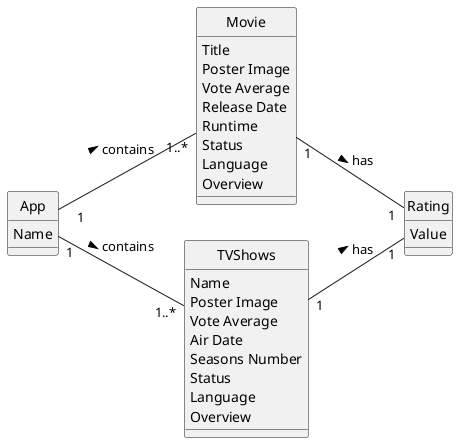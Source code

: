 @startuml
'https://plantuml.com/class-diagram

left to right direction
hide circles

class Movie {
Title
Poster Image
Vote Average
Release Date
Runtime
Status
Language
Overview

}



class TVShows {
Name
Poster Image
Vote Average
Air Date
Seasons Number
Status
Language
Overview
}

class Rating {
Value
}

class App{
Name
}



Movie "1" -down- "1" Rating : has >

TVShows "1" -down- "1" Rating : has >




TVShows "1..*" -up- "1" App : contains <
Movie "1..*" -up- "   1" App : contains <



@enduml
